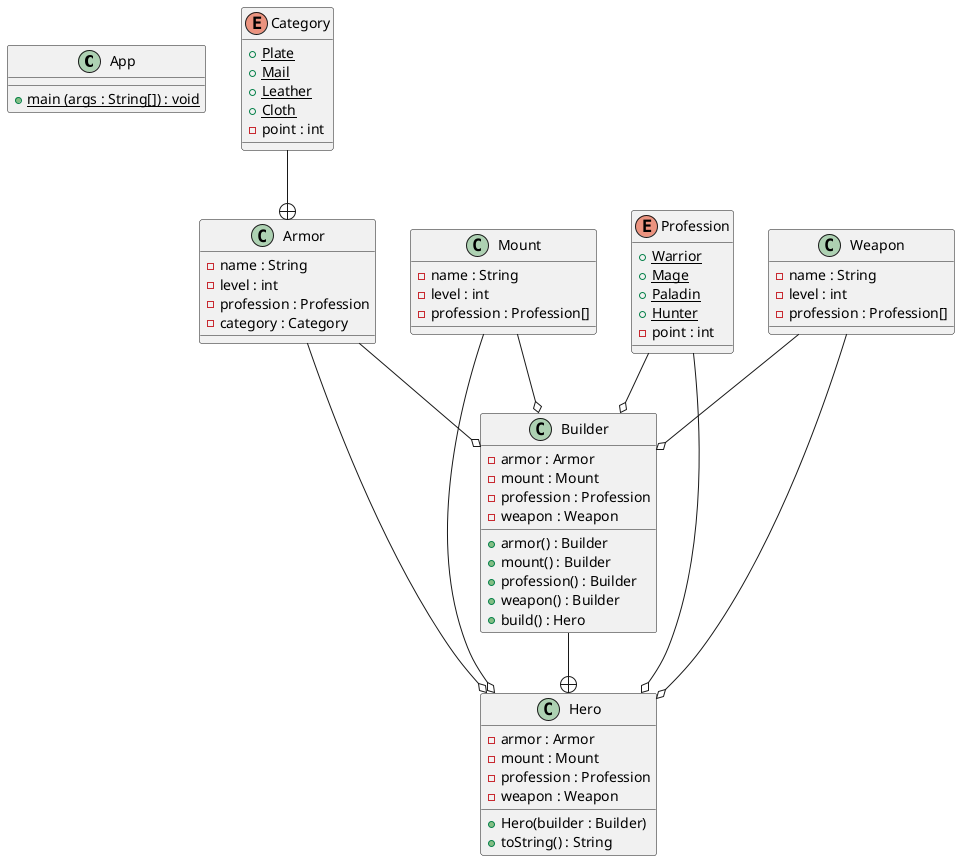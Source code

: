 @startuml

class App {
    + main (args : String[]) {static} : void
}

class Hero {
    - armor : Armor
    - mount : Mount
    - profession : Profession
    - weapon : Weapon
    + Hero(builder : Builder)
    + toString() : String
}

class Builder {
    - armor : Armor
    - mount : Mount
    - profession : Profession
    - weapon : Weapon
    + armor() : Builder
    + mount() : Builder
    + profession() : Builder
    + weapon() : Builder
    + build() : Hero
}

class Armor {
    - name : String
    - level : int
    - profession : Profession
    - category : Category
}

enum Category {
    + Plate {static}
    + Mail {static}
    + Leather {static}
    + Cloth {static}
    - point : int
}

class Mount {
    - name : String
    - level : int
    - profession : Profession[]
}

enum Profession {
    + Warrior {static}
    + Mage {static}
    + Paladin {static}
    + Hunter {static}
    - point : int
}

class Weapon {
    - name : String
    - level : int
    - profession : Profession[]
}

Builder --+ Hero
Armor --o Builder
Mount --o Builder
Profession --o Builder
Weapon --o Builder
Armor --o Hero
Mount --o Hero
Profession --o Hero
Weapon --o Hero

Category --+ Armor

@enduml